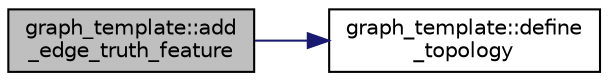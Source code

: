 digraph "graph_template::add_edge_truth_feature"
{
 // INTERACTIVE_SVG=YES
 // LATEX_PDF_SIZE
  edge [fontname="Helvetica",fontsize="10",labelfontname="Helvetica",labelfontsize="10"];
  node [fontname="Helvetica",fontsize="10",shape=record];
  rankdir="LR";
  Node1 [label="graph_template::add\l_edge_truth_feature",height=0.2,width=0.4,color="black", fillcolor="grey75", style="filled", fontcolor="black",tooltip=" "];
  Node1 -> Node2 [color="midnightblue",fontsize="10",style="solid",fontname="Helvetica"];
  Node2 [label="graph_template::define\l_topology",height=0.2,width=0.4,color="black", fillcolor="white", style="filled",URL="$classgraph__template.html#af5d505282f6126e2fe5d2eab98507d40",tooltip=" "];
}
